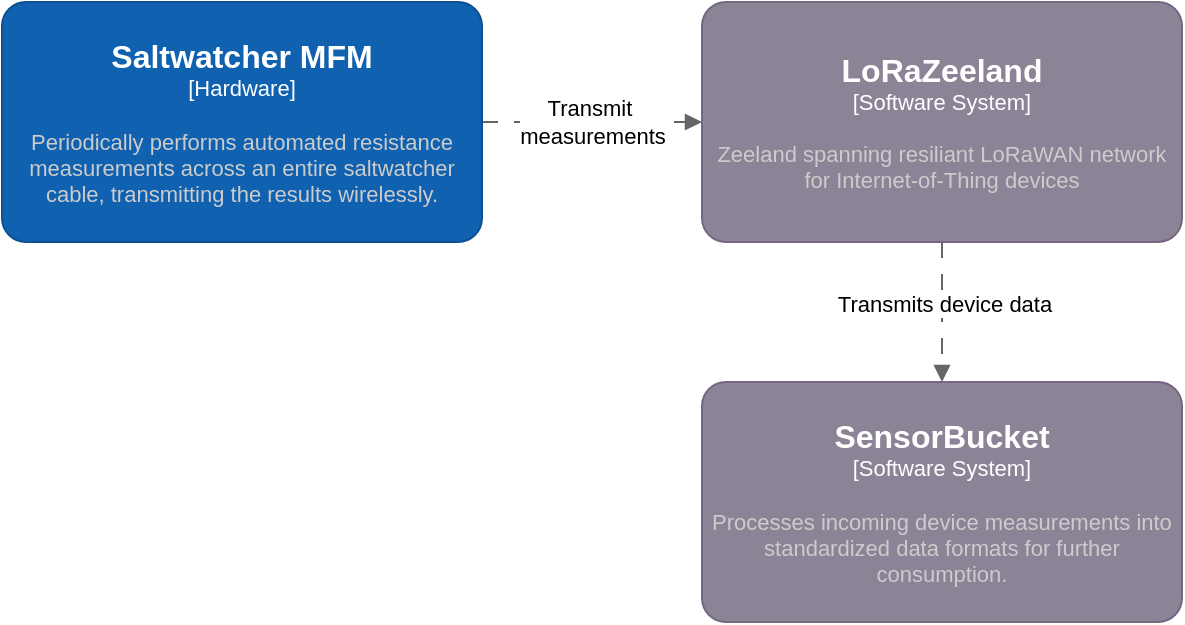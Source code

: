 <mxfile version="24.5.3" type="device" pages="4">
  <diagram id="c9cDPOaMzvKM04FylEZl" name="Context Diagram">
    <mxGraphModel dx="2940" dy="1225" grid="1" gridSize="10" guides="1" tooltips="1" connect="1" arrows="1" fold="1" page="1" pageScale="1" pageWidth="1169" pageHeight="827" math="0" shadow="0">
      <root>
        <mxCell id="0" />
        <mxCell id="1" parent="0" />
        <mxCell id="20w0J5a7tDbAh6bT5hxS-4" value="Transmit&amp;nbsp;&lt;br&gt;measurements" style="edgeStyle=orthogonalEdgeStyle;shape=connector;rounded=0;orthogonalLoop=1;jettySize=auto;html=1;dashed=1;dashPattern=8 8;strokeColor=#666666;align=center;verticalAlign=middle;fontFamily=Helvetica;fontSize=11;fontColor=default;labelBackgroundColor=default;endArrow=block;endFill=1;fillColor=#f5f5f5;" parent="1" source="20w0J5a7tDbAh6bT5hxS-1" target="20w0J5a7tDbAh6bT5hxS-3" edge="1">
          <mxGeometry relative="1" as="geometry" />
        </mxCell>
        <object placeholders="1" c4Name="Saltwatcher MFM" c4Type="Hardware" c4Description="Periodically performs automated resistance measurements across an entire saltwatcher cable, transmitting the results wirelessly. " label="&lt;font style=&quot;font-size: 16px&quot;&gt;&lt;b&gt;%c4Name%&lt;/b&gt;&lt;/font&gt;&lt;div&gt;[%c4Type%]&lt;/div&gt;&lt;br&gt;&lt;div&gt;&lt;font style=&quot;font-size: 11px&quot;&gt;&lt;font color=&quot;#cccccc&quot;&gt;%c4Description%&lt;/font&gt;&lt;/div&gt;" id="20w0J5a7tDbAh6bT5hxS-1">
          <mxCell style="rounded=1;whiteSpace=wrap;html=1;labelBackgroundColor=none;fillColor=#1061B0;fontColor=#ffffff;align=center;arcSize=10;strokeColor=#0D5091;metaEdit=1;resizable=0;points=[[0.25,0,0],[0.5,0,0],[0.75,0,0],[1,0.25,0],[1,0.5,0],[1,0.75,0],[0.75,1,0],[0.5,1,0],[0.25,1,0],[0,0.75,0],[0,0.5,0],[0,0.25,0]];fontFamily=Helvetica;fontSize=11;" parent="1" vertex="1">
            <mxGeometry x="310" y="300" width="240" height="120" as="geometry" />
          </mxCell>
        </object>
        <object placeholders="1" c4Name="SensorBucket" c4Type="Software System" c4Description="Processes incoming device measurements into standardized data formats for further consumption." label="&lt;font style=&quot;font-size: 16px&quot;&gt;&lt;b&gt;%c4Name%&lt;/b&gt;&lt;/font&gt;&lt;div&gt;[%c4Type%]&lt;/div&gt;&lt;br&gt;&lt;div&gt;&lt;font style=&quot;font-size: 11px&quot;&gt;&lt;font color=&quot;#cccccc&quot;&gt;%c4Description%&lt;/font&gt;&lt;/div&gt;" id="20w0J5a7tDbAh6bT5hxS-2">
          <mxCell style="rounded=1;whiteSpace=wrap;html=1;labelBackgroundColor=none;fillColor=#8C8496;fontColor=#ffffff;align=center;arcSize=10;strokeColor=#736782;metaEdit=1;resizable=0;points=[[0.25,0,0],[0.5,0,0],[0.75,0,0],[1,0.25,0],[1,0.5,0],[1,0.75,0],[0.75,1,0],[0.5,1,0],[0.25,1,0],[0,0.75,0],[0,0.5,0],[0,0.25,0]];fontFamily=Helvetica;fontSize=11;" parent="1" vertex="1">
            <mxGeometry x="660" y="490" width="240" height="120" as="geometry" />
          </mxCell>
        </object>
        <mxCell id="20w0J5a7tDbAh6bT5hxS-5" style="edgeStyle=orthogonalEdgeStyle;shape=connector;rounded=0;orthogonalLoop=1;jettySize=auto;html=1;dashed=1;dashPattern=8 8;strokeColor=#666666;align=center;verticalAlign=middle;fontFamily=Helvetica;fontSize=11;fontColor=default;labelBackgroundColor=default;endArrow=block;endFill=1;fillColor=#f5f5f5;" parent="1" source="20w0J5a7tDbAh6bT5hxS-3" target="20w0J5a7tDbAh6bT5hxS-2" edge="1">
          <mxGeometry relative="1" as="geometry" />
        </mxCell>
        <mxCell id="20w0J5a7tDbAh6bT5hxS-6" value="Transmits device data" style="edgeLabel;html=1;align=center;verticalAlign=middle;resizable=0;points=[];fontFamily=Helvetica;fontSize=11;fontColor=default;labelBackgroundColor=default;" parent="20w0J5a7tDbAh6bT5hxS-5" vertex="1" connectable="0">
          <mxGeometry x="-0.114" y="1" relative="1" as="geometry">
            <mxPoint as="offset" />
          </mxGeometry>
        </mxCell>
        <object placeholders="1" c4Name="LoRaZeeland" c4Type="Software System" c4Description="Zeeland spanning resiliant LoRaWAN network for Internet-of-Thing devices" label="&lt;font style=&quot;font-size: 16px&quot;&gt;&lt;b&gt;%c4Name%&lt;/b&gt;&lt;/font&gt;&lt;div&gt;[%c4Type%]&lt;/div&gt;&lt;br&gt;&lt;div&gt;&lt;font style=&quot;font-size: 11px&quot;&gt;&lt;font color=&quot;#cccccc&quot;&gt;%c4Description%&lt;/font&gt;&lt;/div&gt;" id="20w0J5a7tDbAh6bT5hxS-3">
          <mxCell style="rounded=1;whiteSpace=wrap;html=1;labelBackgroundColor=none;fillColor=#8C8496;fontColor=#ffffff;align=center;arcSize=10;strokeColor=#736782;metaEdit=1;resizable=0;points=[[0.25,0,0],[0.5,0,0],[0.75,0,0],[1,0.25,0],[1,0.5,0],[1,0.75,0],[0.75,1,0],[0.5,1,0],[0.25,1,0],[0,0.75,0],[0,0.5,0],[0,0.25,0]];fontFamily=Helvetica;fontSize=11;" parent="1" vertex="1">
            <mxGeometry x="660" y="300" width="240" height="120" as="geometry" />
          </mxCell>
        </object>
      </root>
    </mxGraphModel>
  </diagram>
  <diagram id="2-3PdjHnG3H5TeigDcc5" name="Container Diagram">
    <mxGraphModel dx="2544" dy="980" grid="1" gridSize="10" guides="1" tooltips="1" connect="1" arrows="1" fold="1" page="1" pageScale="1" pageWidth="1169" pageHeight="827" math="0" shadow="0">
      <root>
        <mxCell id="0" />
        <mxCell id="1" parent="0" />
        <mxCell id="9_UhJgfZqKOWbyfANg-h-7" style="edgeStyle=orthogonalEdgeStyle;rounded=0;orthogonalLoop=1;jettySize=auto;html=1;dashed=1;dashPattern=8 8;endArrow=block;endFill=1;fillColor=#f5f5f5;strokeColor=#666666;" parent="1" source="9_UhJgfZqKOWbyfANg-h-1" target="9_UhJgfZqKOWbyfANg-h-5" edge="1">
          <mxGeometry relative="1" as="geometry" />
        </mxCell>
        <mxCell id="9_UhJgfZqKOWbyfANg-h-19" value="Initiates measurements&lt;div&gt;and reads results&lt;/div&gt;" style="edgeLabel;html=1;align=center;verticalAlign=middle;resizable=0;points=[];fontFamily=Helvetica;fontSize=11;fontColor=default;labelBackgroundColor=default;" parent="9_UhJgfZqKOWbyfANg-h-7" vertex="1" connectable="0">
          <mxGeometry x="-0.066" y="-2" relative="1" as="geometry">
            <mxPoint as="offset" />
          </mxGeometry>
        </mxCell>
        <object placeholders="1" c4Name="MultiFlexMeter" c4Type="Container" c4Technology="" c4Description="" label="&lt;font style=&quot;font-size: 16px&quot;&gt;&lt;b&gt;%c4Name%&lt;/b&gt;&lt;/font&gt;&lt;div&gt;[%c4Type%:&amp;nbsp;%c4Technology%]&lt;/div&gt;&lt;br&gt;&lt;div&gt;&lt;font style=&quot;font-size: 11px&quot;&gt;&lt;font color=&quot;#E6E6E6&quot;&gt;%c4Description%&lt;/font&gt;&lt;/div&gt;" id="9_UhJgfZqKOWbyfANg-h-1">
          <mxCell style="shape=cylinder3;size=15;whiteSpace=wrap;html=1;boundedLbl=1;rounded=0;labelBackgroundColor=none;fillColor=#23A2D9;fontSize=12;fontColor=#ffffff;align=center;strokeColor=#0E7DAD;metaEdit=1;points=[[0.5,0,0],[1,0.25,0],[1,0.5,0],[1,0.75,0],[0.5,1,0],[0,0.75,0],[0,0.5,0],[0,0.25,0]];resizable=0;" parent="1" vertex="1">
            <mxGeometry x="70" y="140" width="240" height="120" as="geometry" />
          </mxCell>
        </object>
        <mxCell id="9_UhJgfZqKOWbyfANg-h-13" style="edgeStyle=orthogonalEdgeStyle;shape=connector;rounded=0;orthogonalLoop=1;jettySize=auto;html=1;dashed=1;dashPattern=8 8;strokeColor=#666666;align=center;verticalAlign=middle;fontFamily=Helvetica;fontSize=11;fontColor=default;labelBackgroundColor=default;endArrow=block;endFill=1;fillColor=#f5f5f5;" parent="1" source="9_UhJgfZqKOWbyfANg-h-2" target="9_UhJgfZqKOWbyfANg-h-4" edge="1">
          <mxGeometry relative="1" as="geometry">
            <mxPoint x="790" y="394" as="targetPoint" />
          </mxGeometry>
        </mxCell>
        <mxCell id="9_UhJgfZqKOWbyfANg-h-15" value="Switches 24 electrodes&lt;div&gt;to 4 output electrodes&lt;/div&gt;" style="edgeLabel;html=1;align=center;verticalAlign=middle;resizable=0;points=[];fontFamily=Helvetica;fontSize=11;fontColor=default;labelBackgroundColor=default;" parent="9_UhJgfZqKOWbyfANg-h-13" vertex="1" connectable="0">
          <mxGeometry x="0.02" y="1" relative="1" as="geometry">
            <mxPoint as="offset" />
          </mxGeometry>
        </mxCell>
        <object placeholders="1" c4Name="Switching Circuit" c4Type="Container" c4Technology="" c4Description="" label="&lt;font style=&quot;font-size: 16px&quot;&gt;&lt;b&gt;%c4Name%&lt;/b&gt;&lt;/font&gt;&lt;div&gt;[%c4Type%:&amp;nbsp;%c4Technology%]&lt;/div&gt;&lt;br&gt;&lt;div&gt;&lt;font style=&quot;font-size: 11px&quot;&gt;&lt;font color=&quot;#E6E6E6&quot;&gt;%c4Description%&lt;/font&gt;&lt;/div&gt;" id="9_UhJgfZqKOWbyfANg-h-2">
          <mxCell style="shape=cylinder3;size=15;whiteSpace=wrap;html=1;boundedLbl=1;rounded=0;labelBackgroundColor=none;fillColor=#23A2D9;fontSize=12;fontColor=#ffffff;align=center;strokeColor=#0E7DAD;metaEdit=1;points=[[0.5,0,0],[1,0.25,0],[1,0.5,0],[1,0.75,0],[0.5,1,0],[0,0.75,0],[0,0.5,0],[0,0.25,0]];resizable=0;" parent="1" vertex="1">
            <mxGeometry x="480" y="334" width="240" height="120" as="geometry" />
          </mxCell>
        </object>
        <mxCell id="9_UhJgfZqKOWbyfANg-h-17" value="Measures resistance on 4 electrodes" style="edgeStyle=orthogonalEdgeStyle;shape=connector;rounded=0;orthogonalLoop=1;jettySize=auto;html=1;dashed=1;dashPattern=8 8;strokeColor=#666666;align=center;verticalAlign=middle;fontFamily=Helvetica;fontSize=11;fontColor=default;labelBackgroundColor=default;endArrow=block;endFill=1;fillColor=#f5f5f5;" parent="1" source="9_UhJgfZqKOWbyfANg-h-3" target="9_UhJgfZqKOWbyfANg-h-2" edge="1">
          <mxGeometry relative="1" as="geometry" />
        </mxCell>
        <object placeholders="1" c4Name="Measurement Circuit" c4Type="Container" c4Technology="" c4Description="" label="&lt;font style=&quot;font-size: 16px&quot;&gt;&lt;b&gt;%c4Name%&lt;/b&gt;&lt;/font&gt;&lt;div&gt;[%c4Type%:&amp;nbsp;%c4Technology%]&lt;/div&gt;&lt;br&gt;&lt;div&gt;&lt;font style=&quot;font-size: 11px&quot;&gt;&lt;font color=&quot;#E6E6E6&quot;&gt;%c4Description%&lt;/font&gt;&lt;/div&gt;" id="9_UhJgfZqKOWbyfANg-h-3">
          <mxCell style="shape=cylinder3;size=15;whiteSpace=wrap;html=1;boundedLbl=1;rounded=0;labelBackgroundColor=none;fillColor=#23A2D9;fontSize=12;fontColor=#ffffff;align=center;strokeColor=#0E7DAD;metaEdit=1;points=[[0.5,0,0],[1,0.25,0],[1,0.5,0],[1,0.75,0],[0.5,1,0],[0,0.75,0],[0,0.5,0],[0,0.25,0]];resizable=0;" parent="1" vertex="1">
            <mxGeometry x="480" y="550" width="240" height="120" as="geometry" />
          </mxCell>
        </object>
        <object placeholders="1" c4Name="SaltWatcher Cable" c4Type="Container" c4Technology="" c4Description="" label="&lt;font style=&quot;font-size: 16px&quot;&gt;&lt;b&gt;%c4Name%&lt;/b&gt;&lt;/font&gt;&lt;div&gt;[%c4Type%:&amp;nbsp;%c4Technology%]&lt;/div&gt;&lt;br&gt;&lt;div&gt;&lt;font style=&quot;font-size: 11px&quot;&gt;&lt;font color=&quot;#E6E6E6&quot;&gt;%c4Description%&lt;/font&gt;&lt;/div&gt;" id="9_UhJgfZqKOWbyfANg-h-4">
          <mxCell style="shape=cylinder3;size=15;whiteSpace=wrap;html=1;boundedLbl=1;rounded=0;labelBackgroundColor=none;fillColor=#23A2D9;fontSize=12;fontColor=#ffffff;align=center;strokeColor=#0E7DAD;metaEdit=1;points=[[0.5,0,0],[1,0.25,0],[1,0.5,0],[1,0.75,0],[0.5,1,0],[0,0.75,0],[0,0.5,0],[0,0.25,0]];resizable=0;" parent="1" vertex="1">
            <mxGeometry x="880" y="334" width="240" height="120" as="geometry" />
          </mxCell>
        </object>
        <mxCell id="9_UhJgfZqKOWbyfANg-h-9" style="edgeStyle=orthogonalEdgeStyle;shape=connector;rounded=0;orthogonalLoop=1;jettySize=auto;html=1;dashed=1;dashPattern=8 8;strokeColor=#666666;align=center;verticalAlign=middle;fontFamily=Helvetica;fontSize=11;fontColor=default;labelBackgroundColor=default;endArrow=block;endFill=1;fillColor=#f5f5f5;" parent="1" source="9_UhJgfZqKOWbyfANg-h-5" target="9_UhJgfZqKOWbyfANg-h-2" edge="1">
          <mxGeometry relative="1" as="geometry" />
        </mxCell>
        <mxCell id="9_UhJgfZqKOWbyfANg-h-18" value="Configure electrode&lt;div&gt;configuration&lt;/div&gt;" style="edgeLabel;html=1;align=center;verticalAlign=middle;resizable=0;points=[];fontFamily=Helvetica;fontSize=11;fontColor=default;labelBackgroundColor=default;" parent="9_UhJgfZqKOWbyfANg-h-9" vertex="1" connectable="0">
          <mxGeometry x="-0.098" y="1" relative="1" as="geometry">
            <mxPoint as="offset" />
          </mxGeometry>
        </mxCell>
        <object placeholders="1" c4Name="Sensor Module Controller" c4Type="Container" c4Technology="" c4Description="" label="&lt;font style=&quot;font-size: 16px&quot;&gt;&lt;b&gt;%c4Name%&lt;/b&gt;&lt;/font&gt;&lt;div&gt;[%c4Type%:&amp;nbsp;%c4Technology%]&lt;/div&gt;&lt;br&gt;&lt;div&gt;&lt;font style=&quot;font-size: 11px&quot;&gt;&lt;font color=&quot;#E6E6E6&quot;&gt;%c4Description%&lt;/font&gt;&lt;/div&gt;" id="9_UhJgfZqKOWbyfANg-h-5">
          <mxCell style="shape=cylinder3;size=15;whiteSpace=wrap;html=1;boundedLbl=1;rounded=0;labelBackgroundColor=none;fillColor=#23A2D9;fontSize=12;fontColor=#ffffff;align=center;strokeColor=#0E7DAD;metaEdit=1;points=[[0.5,0,0],[1,0.25,0],[1,0.5,0],[1,0.75,0],[0.5,1,0],[0,0.75,0],[0,0.5,0],[0,0.25,0]];resizable=0;" parent="1" vertex="1">
            <mxGeometry x="70" y="334" width="240" height="120" as="geometry" />
          </mxCell>
        </object>
        <mxCell id="9_UhJgfZqKOWbyfANg-h-10" value="Initiate measurements&lt;br&gt;and reads results" style="edgeStyle=orthogonalEdgeStyle;shape=connector;rounded=0;orthogonalLoop=1;jettySize=auto;html=1;entryX=0;entryY=0.5;entryDx=0;entryDy=0;entryPerimeter=0;dashed=1;dashPattern=8 8;strokeColor=#666666;align=center;verticalAlign=middle;fontFamily=Helvetica;fontSize=11;fontColor=default;labelBackgroundColor=default;endArrow=block;endFill=1;fillColor=#f5f5f5;exitX=1;exitY=0.75;exitDx=0;exitDy=0;exitPerimeter=0;" parent="1" source="9_UhJgfZqKOWbyfANg-h-5" target="9_UhJgfZqKOWbyfANg-h-3" edge="1">
          <mxGeometry relative="1" as="geometry" />
        </mxCell>
        <object placeholders="1" c4Name="Meetmodule" c4Type="ContainerScopeBoundary" c4Application="Container" label="&lt;font style=&quot;font-size: 16px&quot;&gt;&lt;b&gt;&lt;div style=&quot;text-align: left&quot;&gt;%c4Name%&lt;/div&gt;&lt;/b&gt;&lt;/font&gt;&lt;div style=&quot;text-align: left&quot;&gt;[%c4Application%]&lt;/div&gt;" id="NUZBIwfBgDS29CgZswQo-2">
          <mxCell style="rounded=1;fontSize=11;whiteSpace=wrap;html=1;dashed=1;arcSize=20;fillColor=none;strokeColor=#666666;fontColor=#333333;labelBackgroundColor=none;align=left;verticalAlign=bottom;labelBorderColor=none;spacingTop=0;spacing=10;dashPattern=8 4;metaEdit=1;rotatable=0;perimeter=rectanglePerimeter;noLabel=0;labelPadding=0;allowArrows=0;connectable=0;expand=0;recursiveResize=0;editable=1;pointerEvents=0;absoluteArcSize=1;points=[[0.25,0,0],[0.5,0,0],[0.75,0,0],[1,0.25,0],[1,0.5,0],[1,0.75,0],[0.75,1,0],[0.5,1,0],[0.25,1,0],[0,0.75,0],[0,0.5,0],[0,0.25,0]];" vertex="1" parent="1">
            <mxGeometry x="30" y="309" width="740" height="381" as="geometry" />
          </mxCell>
        </object>
      </root>
    </mxGraphModel>
  </diagram>
  <diagram id="fOIPRDRVkOE2tR7-pMKR" name="Component: Measurement Circuit">
    <mxGraphModel dx="2356" dy="907" grid="1" gridSize="10" guides="1" tooltips="1" connect="1" arrows="1" fold="1" page="1" pageScale="1.25" pageWidth="1169" pageHeight="827" math="0" shadow="0">
      <root>
        <mxCell id="0" />
        <mxCell id="1" parent="0" />
        <mxCell id="dYDRlDyafeZUhBjmiRov-5" style="edgeStyle=orthogonalEdgeStyle;shape=connector;rounded=0;orthogonalLoop=1;jettySize=auto;html=1;dashed=1;dashPattern=8 8;strokeColor=#666666;align=center;verticalAlign=middle;fontFamily=Helvetica;fontSize=11;fontColor=default;labelBackgroundColor=default;endArrow=block;endFill=1;fillColor=#f5f5f5;exitX=0.5;exitY=1;exitDx=0;exitDy=0;exitPerimeter=0;entryX=0;entryY=0.25;entryDx=0;entryDy=0;entryPerimeter=0;" parent="1" source="KUUN7yb-lVuHPpPHnNEC-1" target="KUUN7yb-lVuHPpPHnNEC-2" edge="1">
          <mxGeometry relative="1" as="geometry" />
        </mxCell>
        <object placeholders="1" c4Name="Power Supply" c4Type="Component" c4Technology="Hardware" c4Description="Provides the voltages required for the circuit to operate" label="&lt;font style=&quot;font-size: 16px&quot;&gt;&lt;b&gt;%c4Name%&lt;/b&gt;&lt;/font&gt;&lt;div&gt;[%c4Type%: %c4Technology%]&lt;/div&gt;&lt;br&gt;&lt;div&gt;&lt;font style=&quot;font-size: 11px&quot;&gt;%c4Description%&lt;/font&gt;&lt;/div&gt;" id="KUUN7yb-lVuHPpPHnNEC-1">
          <mxCell style="rounded=1;whiteSpace=wrap;html=1;labelBackgroundColor=none;fillColor=#63BEF2;fontColor=#ffffff;align=center;arcSize=6;strokeColor=#2086C9;metaEdit=1;resizable=0;points=[[0.25,0,0],[0.5,0,0],[0.75,0,0],[1,0.25,0],[1,0.5,0],[1,0.75,0],[0.75,1,0],[0.5,1,0],[0.25,1,0],[0,0.75,0],[0,0.5,0],[0,0.25,0]];fontFamily=Helvetica;fontSize=11;" parent="1" vertex="1">
            <mxGeometry x="40" y="30" width="240" height="120" as="geometry" />
          </mxCell>
        </object>
        <mxCell id="dYDRlDyafeZUhBjmiRov-8" style="edgeStyle=orthogonalEdgeStyle;shape=connector;rounded=0;orthogonalLoop=1;jettySize=auto;html=1;dashed=1;strokeColor=#d79b00;align=center;verticalAlign=middle;fontFamily=Helvetica;fontSize=11;fontColor=default;labelBackgroundColor=default;endArrow=block;endFill=1;fillColor=#ffe6cc;entryX=0;entryY=0.5;entryDx=0;entryDy=0;entryPerimeter=0;strokeWidth=2;" parent="1" source="KUUN7yb-lVuHPpPHnNEC-2" target="dYDRlDyafeZUhBjmiRov-1" edge="1">
          <mxGeometry relative="1" as="geometry" />
        </mxCell>
        <object placeholders="1" c4Name="Electrode Current Source" c4Type="Component" c4Technology="Hardware" c4Description="Provides a controlled constant current to the electrodes" label="&lt;font style=&quot;font-size: 16px&quot;&gt;&lt;b&gt;%c4Name%&lt;/b&gt;&lt;/font&gt;&lt;div&gt;[%c4Type%: %c4Technology%]&lt;/div&gt;&lt;br&gt;&lt;div&gt;&lt;font style=&quot;font-size: 11px&quot;&gt;%c4Description%&lt;/font&gt;&lt;/div&gt;" id="KUUN7yb-lVuHPpPHnNEC-2">
          <mxCell style="rounded=1;whiteSpace=wrap;html=1;labelBackgroundColor=none;fillColor=#63BEF2;fontColor=#ffffff;align=center;arcSize=6;strokeColor=#2086C9;metaEdit=1;resizable=0;points=[[0.25,0,0],[0.5,0,0],[0.75,0,0],[1,0.25,0],[1,0.5,0],[1,0.75,0],[0.75,1,0],[0.5,1,0],[0.25,1,0],[0,0.75,0],[0,0.5,0],[0,0.25,0]];fontFamily=Helvetica;fontSize=11;" parent="1" vertex="1">
            <mxGeometry x="780" y="200" width="240" height="120" as="geometry" />
          </mxCell>
        </object>
        <mxCell id="dYDRlDyafeZUhBjmiRov-13" value="Measures voltage&amp;nbsp;&lt;div&gt;between MN&lt;br&gt;(Ideally between 0.1mV to 200mV,&amp;nbsp;&lt;/div&gt;&lt;div&gt;user error up to supply voltage)&lt;/div&gt;" style="edgeStyle=orthogonalEdgeStyle;shape=connector;rounded=0;orthogonalLoop=1;jettySize=auto;html=1;dashed=1;strokeColor=#6c8ebf;align=center;verticalAlign=middle;fontFamily=Helvetica;fontSize=11;fontColor=default;labelBackgroundColor=default;endArrow=block;endFill=1;fillColor=#dae8fc;strokeWidth=2;" parent="1" source="KUUN7yb-lVuHPpPHnNEC-3" target="dYDRlDyafeZUhBjmiRov-2" edge="1">
          <mxGeometry x="0.043" y="-100" relative="1" as="geometry">
            <Array as="points">
              <mxPoint x="1140" y="420" />
              <mxPoint x="1140" y="380" />
            </Array>
            <mxPoint as="offset" />
          </mxGeometry>
        </mxCell>
        <mxCell id="dYDRlDyafeZUhBjmiRov-14" style="edgeStyle=orthogonalEdgeStyle;shape=connector;rounded=0;orthogonalLoop=1;jettySize=auto;html=1;dashed=1;strokeColor=#6c8ebf;align=center;verticalAlign=middle;fontFamily=Helvetica;fontSize=11;fontColor=default;labelBackgroundColor=default;endArrow=block;endFill=1;fillColor=#dae8fc;strokeWidth=2;" parent="1" source="KUUN7yb-lVuHPpPHnNEC-3" target="dYDRlDyafeZUhBjmiRov-3" edge="1">
          <mxGeometry relative="1" as="geometry">
            <Array as="points">
              <mxPoint x="1140" y="420" />
              <mxPoint x="1140" y="500" />
            </Array>
          </mxGeometry>
        </mxCell>
        <object placeholders="1" c4Name="Electrode voltage sensing" c4Type="Component" c4Technology="Hardware" c4Description="Measures voltage across inner electrodes" label="&lt;font style=&quot;font-size: 16px&quot;&gt;&lt;b&gt;%c4Name%&lt;/b&gt;&lt;/font&gt;&lt;div&gt;[%c4Type%: %c4Technology%]&lt;/div&gt;&lt;br&gt;&lt;div&gt;&lt;font style=&quot;font-size: 11px&quot;&gt;%c4Description%&lt;/font&gt;&lt;/div&gt;" id="KUUN7yb-lVuHPpPHnNEC-3">
          <mxCell style="rounded=1;whiteSpace=wrap;html=1;labelBackgroundColor=none;fillColor=#63BEF2;fontColor=#ffffff;align=center;arcSize=6;strokeColor=#2086C9;metaEdit=1;resizable=0;points=[[0.25,0,0],[0.5,0,0],[0.75,0,0],[1,0.25,0],[1,0.5,0],[1,0.75,0],[0.75,1,0],[0.5,1,0],[0.25,1,0],[0,0.75,0],[0,0.5,0],[0,0.25,0]];fontFamily=Helvetica;fontSize=11;" parent="1" vertex="1">
            <mxGeometry x="780" y="560" width="240" height="120" as="geometry" />
          </mxCell>
        </object>
        <object placeholders="1" c4Name="Electrode A" c4Type="Component" c4Technology="Hardware" c4Description="" label="&lt;font style=&quot;font-size: 16px&quot;&gt;&lt;b&gt;%c4Name%&lt;/b&gt;&lt;/font&gt;&lt;div&gt;[%c4Type%: %c4Technology%]&lt;/div&gt;&lt;br&gt;&lt;div&gt;&lt;font style=&quot;font-size: 11px&quot;&gt;%c4Description%&lt;/font&gt;&lt;/div&gt;" id="dYDRlDyafeZUhBjmiRov-1">
          <mxCell style="rounded=1;whiteSpace=wrap;html=1;labelBackgroundColor=none;fillColor=#63BEF2;fontColor=#ffffff;align=center;arcSize=6;strokeColor=#2086C9;metaEdit=1;resizable=0;points=[[0.25,0,0],[0.5,0,0],[0.75,0,0],[1,0.25,0],[1,0.5,0],[1,0.75,0],[0.75,1,0],[0.5,1,0],[0.25,1,0],[0,0.75,0],[0,0.5,0],[0,0.25,0]];fontFamily=Helvetica;fontSize=11;" parent="1" vertex="1">
            <mxGeometry x="1180" y="200" width="240" height="120" as="geometry" />
          </mxCell>
        </object>
        <object placeholders="1" c4Name="Electrode M" c4Type="Component" c4Technology="Hardware" c4Description="" label="&lt;font style=&quot;font-size: 16px&quot;&gt;&lt;b&gt;%c4Name%&lt;/b&gt;&lt;/font&gt;&lt;div&gt;[%c4Type%: %c4Technology%]&lt;/div&gt;&lt;br&gt;&lt;div&gt;&lt;font style=&quot;font-size: 11px&quot;&gt;%c4Description%&lt;/font&gt;&lt;/div&gt;" id="dYDRlDyafeZUhBjmiRov-2">
          <mxCell style="rounded=1;whiteSpace=wrap;html=1;labelBackgroundColor=none;fillColor=#63BEF2;fontColor=#ffffff;align=center;arcSize=6;strokeColor=#2086C9;metaEdit=1;resizable=0;points=[[0.25,0,0],[0.5,0,0],[0.75,0,0],[1,0.25,0],[1,0.5,0],[1,0.75,0],[0.75,1,0],[0.5,1,0],[0.25,1,0],[0,0.75,0],[0,0.5,0],[0,0.25,0]];fontFamily=Helvetica;fontSize=11;" parent="1" vertex="1">
            <mxGeometry x="1180" y="320" width="240" height="120" as="geometry" />
          </mxCell>
        </object>
        <object placeholders="1" c4Name="Electrode N" c4Type="Component" c4Technology="Hardware" c4Description="" label="&lt;font style=&quot;font-size: 16px&quot;&gt;&lt;b&gt;%c4Name%&lt;/b&gt;&lt;/font&gt;&lt;div&gt;[%c4Type%: %c4Technology%]&lt;/div&gt;&lt;br&gt;&lt;div&gt;&lt;font style=&quot;font-size: 11px&quot;&gt;%c4Description%&lt;/font&gt;&lt;/div&gt;" id="dYDRlDyafeZUhBjmiRov-3">
          <mxCell style="rounded=1;whiteSpace=wrap;html=1;labelBackgroundColor=none;fillColor=#63BEF2;fontColor=#ffffff;align=center;arcSize=6;strokeColor=#2086C9;metaEdit=1;resizable=0;points=[[0.25,0,0],[0.5,0,0],[0.75,0,0],[1,0.25,0],[1,0.5,0],[1,0.75,0],[0.75,1,0],[0.5,1,0],[0.25,1,0],[0,0.75,0],[0,0.5,0],[0,0.25,0]];fontFamily=Helvetica;fontSize=11;" parent="1" vertex="1">
            <mxGeometry x="1180" y="440" width="240" height="120" as="geometry" />
          </mxCell>
        </object>
        <object placeholders="1" c4Name="Electrode B" c4Type="Component" c4Technology="Hardware" c4Description="" label="&lt;font style=&quot;font-size: 16px&quot;&gt;&lt;b&gt;%c4Name%&lt;/b&gt;&lt;/font&gt;&lt;div&gt;[%c4Type%: %c4Technology%]&lt;/div&gt;&lt;br&gt;&lt;div&gt;&lt;font style=&quot;font-size: 11px&quot;&gt;%c4Description%&lt;/font&gt;&lt;/div&gt;" id="dYDRlDyafeZUhBjmiRov-4">
          <mxCell style="rounded=1;whiteSpace=wrap;html=1;labelBackgroundColor=none;fillColor=#63BEF2;fontColor=#ffffff;align=center;arcSize=6;strokeColor=#2086C9;metaEdit=1;resizable=0;points=[[0.25,0,0],[0.5,0,0],[0.75,0,0],[1,0.25,0],[1,0.5,0],[1,0.75,0],[0.75,1,0],[0.5,1,0],[0.25,1,0],[0,0.75,0],[0,0.5,0],[0,0.25,0]];fontFamily=Helvetica;fontSize=11;" parent="1" vertex="1">
            <mxGeometry x="1180" y="560" width="240" height="120" as="geometry" />
          </mxCell>
        </object>
        <mxCell id="dYDRlDyafeZUhBjmiRov-6" style="edgeStyle=orthogonalEdgeStyle;shape=connector;rounded=0;orthogonalLoop=1;jettySize=auto;html=1;exitX=0.5;exitY=1;exitDx=0;exitDy=0;exitPerimeter=0;dashed=1;dashPattern=8 8;strokeColor=#666666;align=center;verticalAlign=middle;fontFamily=Helvetica;fontSize=11;fontColor=default;labelBackgroundColor=default;endArrow=block;endFill=1;fillColor=#f5f5f5;entryX=0;entryY=0.75;entryDx=0;entryDy=0;entryPerimeter=0;" parent="1" source="KUUN7yb-lVuHPpPHnNEC-1" target="KUUN7yb-lVuHPpPHnNEC-3" edge="1">
          <mxGeometry relative="1" as="geometry">
            <mxPoint x="1180" y="270" as="targetPoint" />
          </mxGeometry>
        </mxCell>
        <mxCell id="dYDRlDyafeZUhBjmiRov-7" value="Powers components&lt;div&gt;+-48V(?) and ~3.3 or 5V&lt;/div&gt;" style="edgeLabel;html=1;align=center;verticalAlign=middle;resizable=0;points=[];fontFamily=Helvetica;fontSize=11;fontColor=default;labelBackgroundColor=default;" parent="dYDRlDyafeZUhBjmiRov-6" vertex="1" connectable="0">
          <mxGeometry x="-0.691" relative="1" as="geometry">
            <mxPoint y="-63" as="offset" />
          </mxGeometry>
        </mxCell>
        <mxCell id="dYDRlDyafeZUhBjmiRov-11" style="edgeStyle=orthogonalEdgeStyle;shape=connector;rounded=0;orthogonalLoop=1;jettySize=auto;html=1;entryX=0;entryY=0.5;entryDx=0;entryDy=0;entryPerimeter=0;dashed=1;strokeColor=#d79b00;align=center;verticalAlign=middle;fontFamily=Helvetica;fontSize=11;fontColor=default;labelBackgroundColor=default;endArrow=block;endFill=1;fillColor=#ffe6cc;strokeWidth=2;" parent="1" source="KUUN7yb-lVuHPpPHnNEC-2" target="dYDRlDyafeZUhBjmiRov-4" edge="1">
          <mxGeometry relative="1" as="geometry">
            <Array as="points">
              <mxPoint x="1110" y="260" />
              <mxPoint x="1110" y="620" />
            </Array>
          </mxGeometry>
        </mxCell>
        <mxCell id="dYDRlDyafeZUhBjmiRov-15" value="Applies constant&lt;br&gt;current&lt;br&gt;(0.1mA, 1mA, 10mA)" style="edgeLabel;html=1;align=center;verticalAlign=middle;resizable=0;points=[];fontFamily=Helvetica;fontSize=11;fontColor=default;labelBackgroundColor=default;" parent="dYDRlDyafeZUhBjmiRov-11" vertex="1" connectable="0">
          <mxGeometry x="-0.541" y="2" relative="1" as="geometry">
            <mxPoint x="-32" y="-62" as="offset" />
          </mxGeometry>
        </mxCell>
        <mxCell id="dYDRlDyafeZUhBjmiRov-24" style="edgeStyle=orthogonalEdgeStyle;shape=connector;rounded=0;orthogonalLoop=1;jettySize=auto;html=1;exitX=1;exitY=0.25;exitDx=0;exitDy=0;exitPerimeter=0;dashed=1;dashPattern=8 8;strokeColor=#666666;align=center;verticalAlign=middle;fontFamily=Helvetica;fontSize=11;fontColor=default;labelBackgroundColor=default;endArrow=block;endFill=1;fillColor=#f5f5f5;entryX=0.25;entryY=1;entryDx=0;entryDy=0;entryPerimeter=0;" parent="1" source="dYDRlDyafeZUhBjmiRov-19" target="KUUN7yb-lVuHPpPHnNEC-2" edge="1">
          <mxGeometry relative="1" as="geometry" />
        </mxCell>
        <mxCell id="dYDRlDyafeZUhBjmiRov-26" value="Controls value of current" style="edgeLabel;html=1;align=center;verticalAlign=middle;resizable=0;points=[];fontFamily=Helvetica;fontSize=11;fontColor=default;labelBackgroundColor=default;" parent="dYDRlDyafeZUhBjmiRov-24" vertex="1" connectable="0">
          <mxGeometry x="-0.311" y="3" relative="1" as="geometry">
            <mxPoint as="offset" />
          </mxGeometry>
        </mxCell>
        <object placeholders="1" c4Name="System controller" c4Type="Component" c4Technology="MCU" c4Description="Controls the current applied to the probes. Samples the measured voltage. Performs resistance calculation and interfaces with external systems" label="&lt;font style=&quot;font-size: 16px&quot;&gt;&lt;b&gt;%c4Name%&lt;/b&gt;&lt;/font&gt;&lt;div&gt;[%c4Type%: %c4Technology%]&lt;/div&gt;&lt;br&gt;&lt;div&gt;&lt;font style=&quot;font-size: 11px&quot;&gt;%c4Description%&lt;/font&gt;&lt;/div&gt;" id="dYDRlDyafeZUhBjmiRov-19">
          <mxCell style="rounded=1;whiteSpace=wrap;html=1;labelBackgroundColor=none;fillColor=#63BEF2;fontColor=#ffffff;align=center;arcSize=6;strokeColor=#2086C9;metaEdit=1;resizable=0;points=[[0.25,0,0],[0.5,0,0],[0.75,0,0],[1,0.25,0],[1,0.5,0],[1,0.75,0],[0.75,1,0],[0.5,1,0],[0.25,1,0],[0,0.75,0],[0,0.5,0],[0,0.25,0]];fontFamily=Helvetica;fontSize=11;" parent="1" vertex="1">
            <mxGeometry x="290" y="360" width="240" height="120" as="geometry" />
          </mxCell>
        </object>
        <mxCell id="dYDRlDyafeZUhBjmiRov-25" style="edgeStyle=orthogonalEdgeStyle;shape=connector;rounded=0;orthogonalLoop=1;jettySize=auto;html=1;exitX=1;exitY=0.75;exitDx=0;exitDy=0;exitPerimeter=0;dashed=1;dashPattern=8 8;strokeColor=#666666;align=center;verticalAlign=middle;fontFamily=Helvetica;fontSize=11;fontColor=default;labelBackgroundColor=default;endArrow=block;endFill=1;fillColor=#f5f5f5;entryX=0.25;entryY=0;entryDx=0;entryDy=0;entryPerimeter=0;" parent="1" source="dYDRlDyafeZUhBjmiRov-19" target="KUUN7yb-lVuHPpPHnNEC-3" edge="1">
          <mxGeometry relative="1" as="geometry">
            <mxPoint x="790" y="520" as="targetPoint" />
          </mxGeometry>
        </mxCell>
        <mxCell id="dYDRlDyafeZUhBjmiRov-27" value="Reads voltage on MN&lt;br&gt;Adjusts gain" style="edgeLabel;html=1;align=center;verticalAlign=middle;resizable=0;points=[];fontFamily=Helvetica;fontSize=11;fontColor=default;labelBackgroundColor=default;" parent="dYDRlDyafeZUhBjmiRov-25" vertex="1" connectable="0">
          <mxGeometry x="-0.392" relative="1" as="geometry">
            <mxPoint as="offset" />
          </mxGeometry>
        </mxCell>
      </root>
    </mxGraphModel>
  </diagram>
  <diagram id="v8FQ51FcOOZ--6hhmd9L" name="Component: Switching">
    <mxGraphModel dx="1434" dy="879" grid="1" gridSize="10" guides="1" tooltips="1" connect="1" arrows="1" fold="1" page="1" pageScale="1" pageWidth="1169" pageHeight="827" math="0" shadow="0">
      <root>
        <mxCell id="0" />
        <mxCell id="1" parent="0" />
      </root>
    </mxGraphModel>
  </diagram>
</mxfile>
